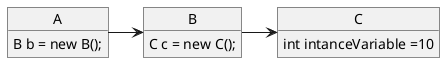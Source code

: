 @startuml

object A {
  B b = new B();
}

object B{
 C c = new C();
}

object C{
 int intanceVariable =10
}

A -> B
B -> C
@enduml
